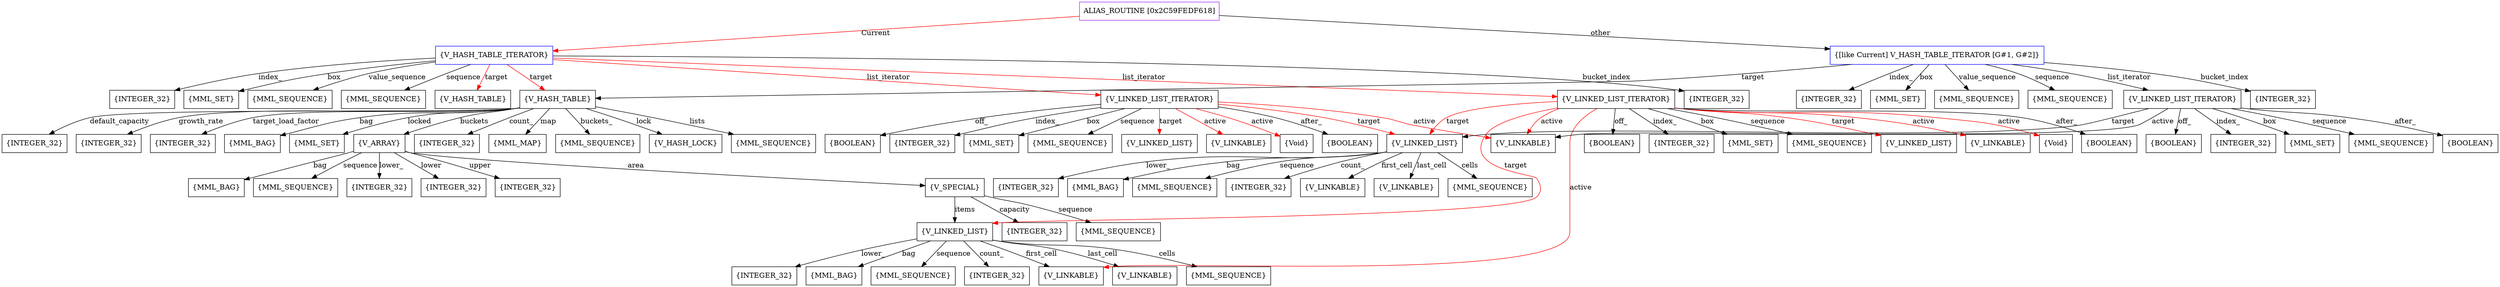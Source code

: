 digraph g {
	node [shape=box]
	b1[color=purple label=<ALIAS_ROUTINE [0x2C59FEDF618]>]
	b2[color=blue label=<{V_HASH_TABLE_ITERATOR}>]
	b3[label=<{INTEGER_32}>]
	b4[label=<{MML_SET}>]
	b5[label=<{MML_SEQUENCE}>]
	b6[label=<{MML_SEQUENCE}>]
	b7[label=<{V_HASH_TABLE}>]
	b8[label=<{V_HASH_TABLE}>]
	b9[label=<{INTEGER_32}>]
	b10[label=<{INTEGER_32}>]
	b11[label=<{INTEGER_32}>]
	b12[label=<{MML_BAG}>]
	b13[label=<{MML_SET}>]
	b14[label=<{V_ARRAY}>]
	b15[label=<{MML_BAG}>]
	b16[label=<{MML_SEQUENCE}>]
	b17[label=<{INTEGER_32}>]
	b18[label=<{INTEGER_32}>]
	b19[label=<{INTEGER_32}>]
	b20[label=<{V_SPECIAL}>]
	b21[label=<{V_LINKED_LIST}>]
	b22[label=<{INTEGER_32}>]
	b23[label=<{MML_BAG}>]
	b24[label=<{MML_SEQUENCE}>]
	b25[label=<{INTEGER_32}>]
	b26[label=<{V_LINKABLE}>]
	b27[label=<{V_LINKABLE}>]
	b28[label=<{MML_SEQUENCE}>]
	b29[label=<{INTEGER_32}>]
	b30[label=<{MML_SEQUENCE}>]
	b31[label=<{INTEGER_32}>]
	b32[label=<{MML_MAP}>]
	b33[label=<{MML_SEQUENCE}>]
	b34[label=<{V_HASH_LOCK}>]
	b35[label=<{MML_SEQUENCE}>]
	b36[label=<{V_LINKED_LIST_ITERATOR}>]
	b37[label=<{BOOLEAN}>]
	b38[label=<{INTEGER_32}>]
	b39[label=<{MML_SET}>]
	b40[label=<{MML_SEQUENCE}>]
	b41[label=<{V_LINKED_LIST}>]
	b42[label=<{V_LINKED_LIST}>]
	b43[label=<{INTEGER_32}>]
	b44[label=<{MML_BAG}>]
	b45[label=<{MML_SEQUENCE}>]
	b46[label=<{INTEGER_32}>]
	b47[label=<{V_LINKABLE}>]
	b48[label=<{V_LINKABLE}>]
	b49[label=<{MML_SEQUENCE}>]
	b50[label=<{V_LINKABLE}>]
	b51[label=<{Void}>]
	b52[label=<{V_LINKABLE}>]
	b53[label=<{BOOLEAN}>]
	b54[label=<{V_LINKED_LIST_ITERATOR}>]
	b55[label=<{BOOLEAN}>]
	b56[label=<{INTEGER_32}>]
	b57[label=<{MML_SET}>]
	b58[label=<{MML_SEQUENCE}>]
	b59[label=<{V_LINKED_LIST}>]
	b60[label=<{V_LINKABLE}>]
	b61[label=<{Void}>]
	b62[label=<{BOOLEAN}>]
	b63[label=<{INTEGER_32}>]
	b64[color=blue label=<{[like Current] V_HASH_TABLE_ITERATOR [G#1, G#2]}>]
	b65[label=<{INTEGER_32}>]
	b66[label=<{MML_SET}>]
	b67[label=<{MML_SEQUENCE}>]
	b68[label=<{MML_SEQUENCE}>]
	b69[label=<{V_LINKED_LIST_ITERATOR}>]
	b70[label=<{BOOLEAN}>]
	b71[label=<{INTEGER_32}>]
	b72[label=<{MML_SET}>]
	b73[label=<{MML_SEQUENCE}>]
	b74[label=<{BOOLEAN}>]
	b75[label=<{INTEGER_32}>]
	b1->b2[color=red label=<Current>]
	b2->b3[label=<index_>]
	b2->b4[label=<box>]
	b2->b5[label=<value_sequence>]
	b2->b6[label=<sequence>]
	b2->b7[color=red label=<target>]
	b2->b8[color=red label=<target>]
	b8->b9[label=<default_capacity>]
	b8->b10[label=<growth_rate>]
	b8->b11[label=<target_load_factor>]
	b8->b12[label=<bag>]
	b8->b13[label=<locked>]
	b8->b14[label=<buckets>]
	b14->b15[label=<bag>]
	b14->b16[label=<sequence>]
	b14->b17[label=<lower_>]
	b14->b18[label=<lower>]
	b14->b19[label=<upper>]
	b14->b20[label=<area>]
	b20->b21[label=<items>]
	b21->b22[label=<lower_>]
	b21->b23[label=<bag>]
	b21->b24[label=<sequence>]
	b21->b25[label=<count_>]
	b21->b26[label=<first_cell>]
	b21->b27[label=<last_cell>]
	b21->b28[label=<cells>]
	b20->b29[label=<capacity>]
	b20->b30[label=<sequence>]
	b8->b31[label=<count_>]
	b8->b32[label=<map>]
	b8->b33[label=<buckets_>]
	b8->b34[label=<lock>]
	b8->b35[label=<lists>]
	b2->b36[color=red label=<list_iterator>]
	b36->b37[label=<off_>]
	b36->b38[label=<index_>]
	b36->b39[label=<box>]
	b36->b40[label=<sequence>]
	b36->b41[color=red label=<target>]
	b36->b42[color=red label=<target>]
	b42->b43[label=<lower_>]
	b42->b44[label=<bag>]
	b42->b45[label=<sequence>]
	b42->b46[label=<count_>]
	b42->b47[label=<first_cell>]
	b42->b48[label=<last_cell>]
	b42->b49[label=<cells>]
	b36->b50[color=red label=<active>]
	b36->b51[color=red label=<active>]
	b36->b52[color=red label=<active>]
	b36->b53[label=<after_>]
	b2->b54[color=red label=<list_iterator>]
	b54->b55[label=<off_>]
	b54->b56[label=<index_>]
	b54->b57[label=<box>]
	b54->b58[label=<sequence>]
	b54->b59[color=red label=<target>]
	b54->b21[color=red label=<target>]
	b54->b42[color=red label=<target>]
	b54->b60[color=red label=<active>]
	b54->b26[color=red label=<active>]
	b54->b61[color=red label=<active>]
	b54->b52[color=red label=<active>]
	b54->b62[label=<after_>]
	b2->b63[label=<bucket_index>]
	b1->b64[label=<other>]
	b64->b65[label=<index_>]
	b64->b66[label=<box>]
	b64->b67[label=<value_sequence>]
	b64->b68[label=<sequence>]
	b64->b8[label=<target>]
	b64->b69[label=<list_iterator>]
	b69->b70[label=<off_>]
	b69->b71[label=<index_>]
	b69->b72[label=<box>]
	b69->b73[label=<sequence>]
	b69->b42[label=<target>]
	b69->b52[label=<active>]
	b69->b74[label=<after_>]
	b64->b75[label=<bucket_index>]
}
